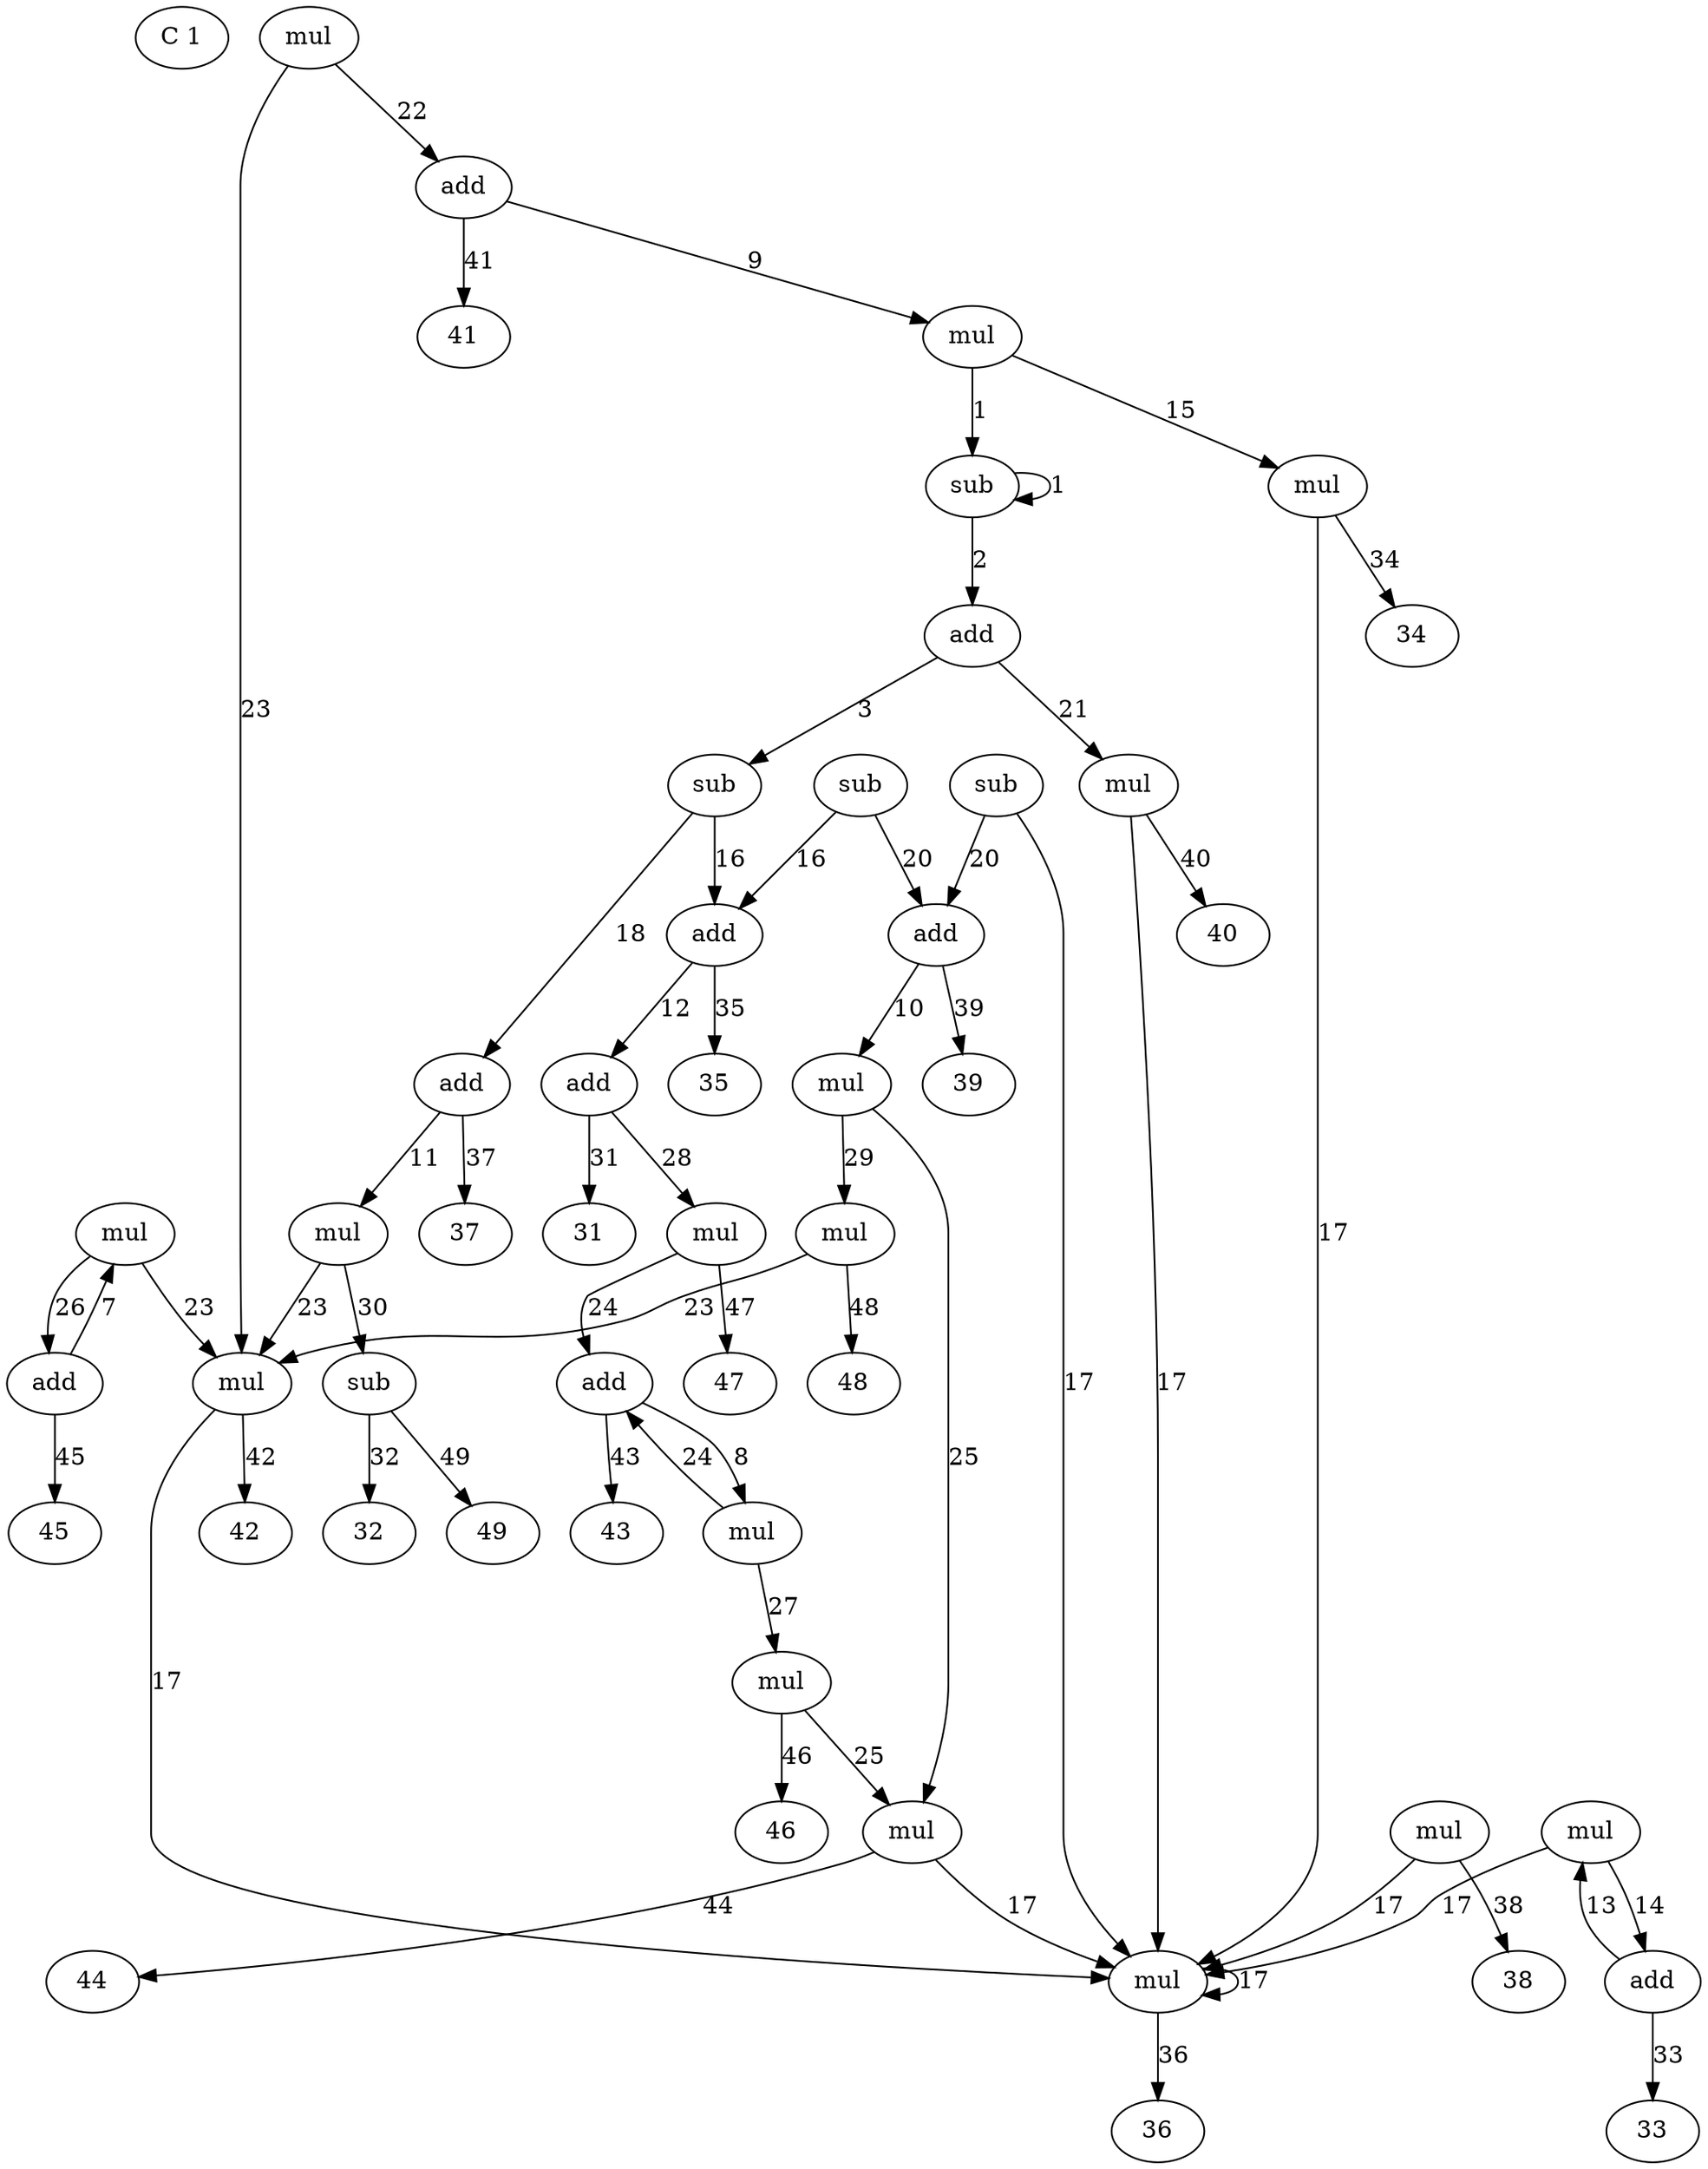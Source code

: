digraph G {
0 [label="C 1"]
1 [label="sub"]
1 -> 1 [label="1"]
1 -> 2 [label="2"]
2 [label="add"]
2 -> 3 [label="3"]
2 -> 21 [label="21"]
3 [label="sub"]
3 -> 16 [label="16"]
3 -> 18 [label="18"]
4 [label="sub"]
4 -> 16 [label="16"]
4 -> 20 [label="20"]
5 [label="sub"]
5 -> 17 [label="17"]
5 -> 20 [label="20"]
6 [label="mul"]
6 -> 22 [label="22"]
6 -> 23 [label="23"]
7 [label="mul"]
7 -> 23 [label="23"]
7 -> 26 [label="26"]
8 [label="mul"]
8 -> 24 [label="24"]
8 -> 27 [label="27"]
9 [label="mul"]
9 -> 1 [label="1"]
9 -> 15 [label="15"]
10 [label="mul"]
10 -> 25 [label="25"]
10 -> 29 [label="29"]
11 [label="mul"]
11 -> 23 [label="23"]
11 -> 30 [label="30"]
12 [label="add"]
12 -> 28 [label="28"]
12 -> 31 [label="31"]
13 [label="mul"]
13 -> 14 [label="14"]
13 -> 17 [label="17"]
14 [label="add"]
14 -> 13 [label="13"]
14 -> 33 [label="33"]
15 [label="mul"]
15 -> 17 [label="17"]
15 -> 34 [label="34"]
16 [label="add"]
16 -> 12 [label="12"]
16 -> 35 [label="35"]
17 [label="mul"]
17 -> 17 [label="17"]
17 -> 36 [label="36"]
18 [label="add"]
18 -> 11 [label="11"]
18 -> 37 [label="37"]
19 [label="mul"]
19 -> 17 [label="17"]
19 -> 38 [label="38"]
20 [label="add"]
20 -> 10 [label="10"]
20 -> 39 [label="39"]
21 [label="mul"]
21 -> 17 [label="17"]
21 -> 40 [label="40"]
22 [label="add"]
22 -> 9 [label="9"]
22 -> 41 [label="41"]
23 [label="mul"]
23 -> 17 [label="17"]
23 -> 42 [label="42"]
24 [label="add"]
24 -> 8 [label="8"]
24 -> 43 [label="43"]
25 [label="mul"]
25 -> 17 [label="17"]
25 -> 44 [label="44"]
26 [label="add"]
26 -> 7 [label="7"]
26 -> 45 [label="45"]
27 [label="mul"]
27 -> 25 [label="25"]
27 -> 46 [label="46"]
28 [label="mul"]
28 -> 24 [label="24"]
28 -> 47 [label="47"]
29 [label="mul"]
29 -> 23 [label="23"]
29 -> 48 [label="48"]
30 [label="sub"]
30 -> 32 [label="32"]
30 -> 49 [label="49"]
}
